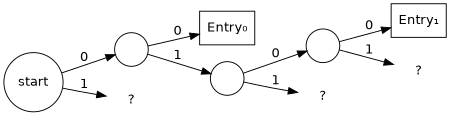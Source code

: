 digraph codebook1 {
  node [fontname="DejaVuSans"];
  edge [fontname="DejaVuSans"];
  margin = "0";
  size = "3,2.5";
  rankdir = "LR";

  start [shape=circle,label="start"];
  n0 [shape=circle,label=""];
  n00 [shape=box,label="Entry₀"];
  n01 [shape=circle,label=""];
  n010 [shape=circle,label=""];
  n011 [shape=plaintext,label="?"];
  n0100 [shape=box,label="Entry₁"];
  n0101 [shape=plaintext,label="?"];
  n1 [shape=plaintext,label="?"];

  start -> n0 [label="0"];
  start -> n1 [label="1"];
  n0 -> n00 [label="0"];
  n0 -> n01 [label="1"];
  n01 -> n010 [label="0"];
  n01 -> n011 [label="1"];
  n010 -> n0100 [label="0"];
  n010 -> n0101 [label="1"];
}
